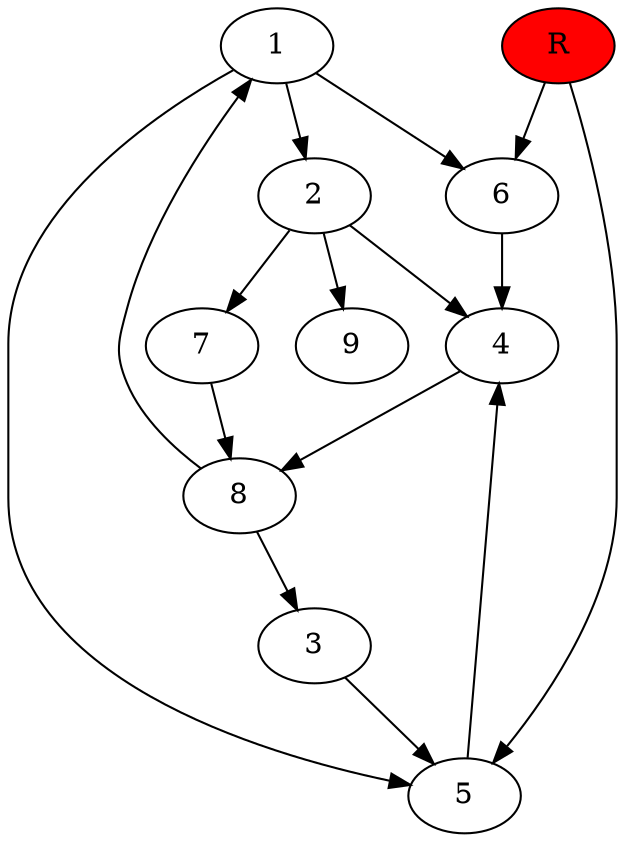 digraph prb2707 {
	1
	2
	3
	4
	5
	6
	7
	8
	R [fillcolor="#ff0000" style=filled]
	1 -> 2
	1 -> 5
	1 -> 6
	2 -> 4
	2 -> 7
	2 -> 9
	3 -> 5
	4 -> 8
	5 -> 4
	6 -> 4
	7 -> 8
	8 -> 1
	8 -> 3
	R -> 5
	R -> 6
}
